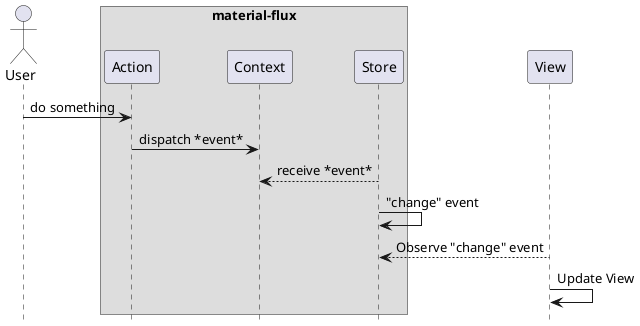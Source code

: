 @startuml

  hide footbox
  Actor User
  User -> Action: do something
  box "material-flux"
    participant Action
    participant Context
    participant Store
  end box

  Action -> Context: dispatch *event*
  Context <-- Store: receive *event*
  Store -> Store: "change" event
  Store <-- View: Observe "change" event
  View -> View: Update View

@enduml